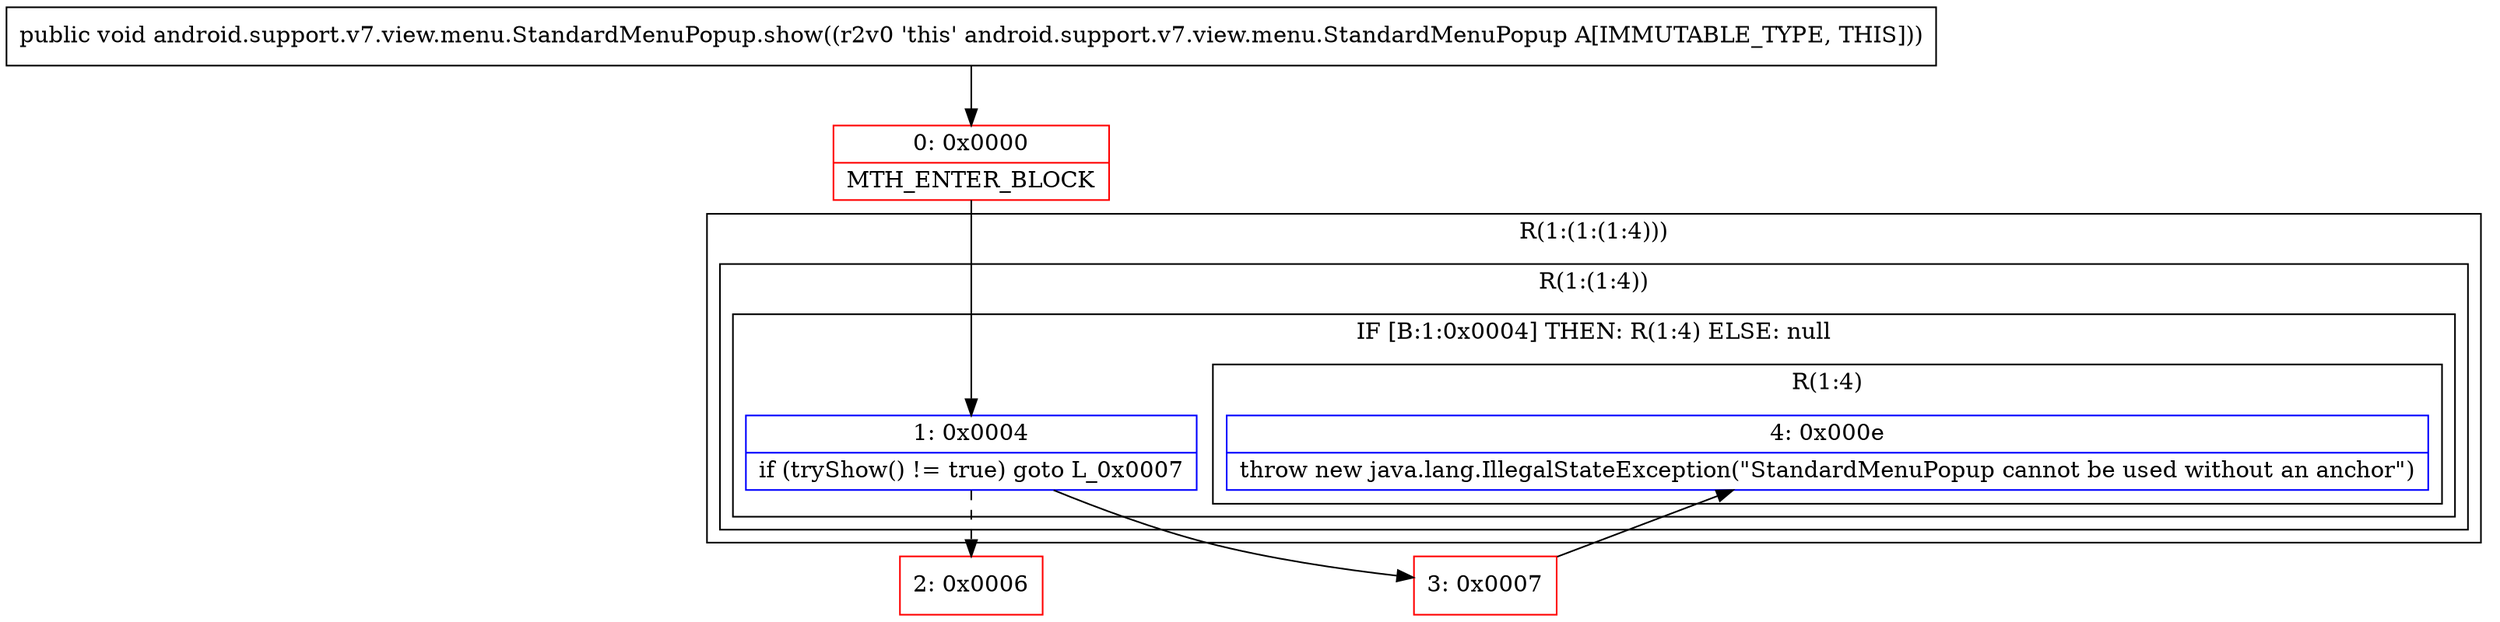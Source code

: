 digraph "CFG forandroid.support.v7.view.menu.StandardMenuPopup.show()V" {
subgraph cluster_Region_1124981109 {
label = "R(1:(1:(1:4)))";
node [shape=record,color=blue];
subgraph cluster_Region_2076476898 {
label = "R(1:(1:4))";
node [shape=record,color=blue];
subgraph cluster_IfRegion_1799352686 {
label = "IF [B:1:0x0004] THEN: R(1:4) ELSE: null";
node [shape=record,color=blue];
Node_1 [shape=record,label="{1\:\ 0x0004|if (tryShow() != true) goto L_0x0007\l}"];
subgraph cluster_Region_2138819868 {
label = "R(1:4)";
node [shape=record,color=blue];
Node_4 [shape=record,label="{4\:\ 0x000e|throw new java.lang.IllegalStateException(\"StandardMenuPopup cannot be used without an anchor\")\l}"];
}
}
}
}
Node_0 [shape=record,color=red,label="{0\:\ 0x0000|MTH_ENTER_BLOCK\l}"];
Node_2 [shape=record,color=red,label="{2\:\ 0x0006}"];
Node_3 [shape=record,color=red,label="{3\:\ 0x0007}"];
MethodNode[shape=record,label="{public void android.support.v7.view.menu.StandardMenuPopup.show((r2v0 'this' android.support.v7.view.menu.StandardMenuPopup A[IMMUTABLE_TYPE, THIS])) }"];
MethodNode -> Node_0;
Node_1 -> Node_2[style=dashed];
Node_1 -> Node_3;
Node_0 -> Node_1;
Node_3 -> Node_4;
}

